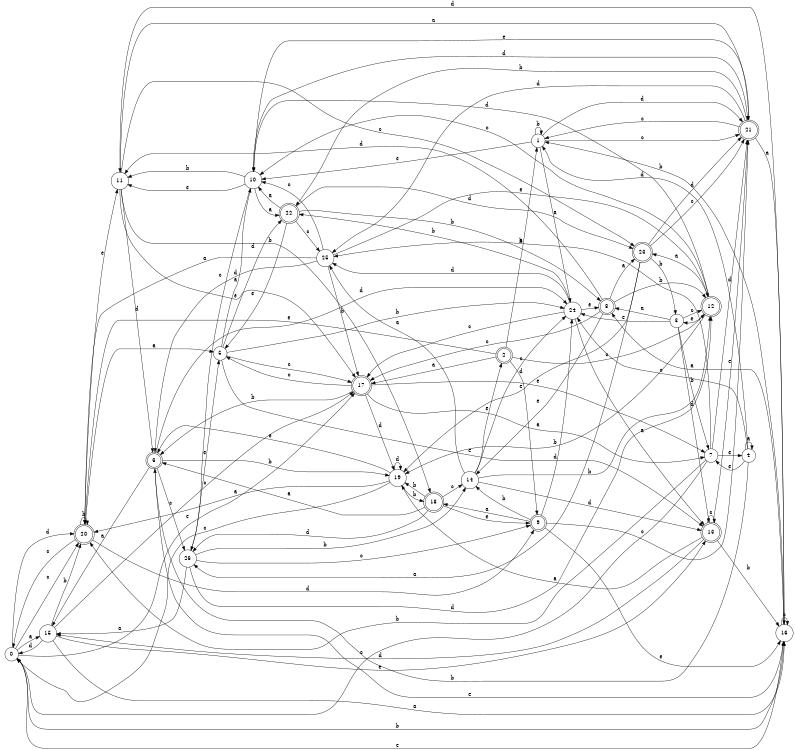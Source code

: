 digraph n22_2 {
__start0 [label="" shape="none"];

rankdir=LR;
size="8,5";

s0 [style="filled", color="black", fillcolor="white" shape="circle", label="0"];
s1 [style="filled", color="black", fillcolor="white" shape="circle", label="1"];
s2 [style="rounded,filled", color="black", fillcolor="white" shape="doublecircle", label="2"];
s3 [style="filled", color="black", fillcolor="white" shape="circle", label="3"];
s4 [style="filled", color="black", fillcolor="white" shape="circle", label="4"];
s5 [style="filled", color="black", fillcolor="white" shape="circle", label="5"];
s6 [style="rounded,filled", color="black", fillcolor="white" shape="doublecircle", label="6"];
s7 [style="filled", color="black", fillcolor="white" shape="circle", label="7"];
s8 [style="rounded,filled", color="black", fillcolor="white" shape="doublecircle", label="8"];
s9 [style="rounded,filled", color="black", fillcolor="white" shape="doublecircle", label="9"];
s10 [style="filled", color="black", fillcolor="white" shape="circle", label="10"];
s11 [style="filled", color="black", fillcolor="white" shape="circle", label="11"];
s12 [style="rounded,filled", color="black", fillcolor="white" shape="doublecircle", label="12"];
s13 [style="rounded,filled", color="black", fillcolor="white" shape="doublecircle", label="13"];
s14 [style="filled", color="black", fillcolor="white" shape="circle", label="14"];
s15 [style="filled", color="black", fillcolor="white" shape="circle", label="15"];
s16 [style="filled", color="black", fillcolor="white" shape="circle", label="16"];
s17 [style="rounded,filled", color="black", fillcolor="white" shape="doublecircle", label="17"];
s18 [style="rounded,filled", color="black", fillcolor="white" shape="doublecircle", label="18"];
s19 [style="filled", color="black", fillcolor="white" shape="circle", label="19"];
s20 [style="rounded,filled", color="black", fillcolor="white" shape="doublecircle", label="20"];
s21 [style="rounded,filled", color="black", fillcolor="white" shape="doublecircle", label="21"];
s22 [style="rounded,filled", color="black", fillcolor="white" shape="doublecircle", label="22"];
s23 [style="rounded,filled", color="black", fillcolor="white" shape="doublecircle", label="23"];
s24 [style="filled", color="black", fillcolor="white" shape="circle", label="24"];
s25 [style="filled", color="black", fillcolor="white" shape="circle", label="25"];
s26 [style="filled", color="black", fillcolor="white" shape="circle", label="26"];
s0 -> s15 [label="a"];
s0 -> s16 [label="b"];
s0 -> s20 [label="c"];
s0 -> s20 [label="d"];
s0 -> s17 [label="e"];
s1 -> s24 [label="a"];
s1 -> s1 [label="b"];
s1 -> s21 [label="c"];
s1 -> s21 [label="d"];
s1 -> s10 [label="e"];
s2 -> s17 [label="a"];
s2 -> s1 [label="b"];
s2 -> s12 [label="c"];
s2 -> s9 [label="d"];
s2 -> s20 [label="e"];
s3 -> s8 [label="a"];
s3 -> s7 [label="b"];
s3 -> s12 [label="c"];
s3 -> s13 [label="d"];
s3 -> s24 [label="e"];
s4 -> s4 [label="a"];
s4 -> s6 [label="b"];
s4 -> s24 [label="c"];
s4 -> s1 [label="d"];
s4 -> s7 [label="e"];
s5 -> s10 [label="a"];
s5 -> s24 [label="b"];
s5 -> s17 [label="c"];
s5 -> s22 [label="d"];
s5 -> s13 [label="e"];
s6 -> s15 [label="a"];
s6 -> s19 [label="b"];
s6 -> s26 [label="c"];
s6 -> s24 [label="d"];
s6 -> s16 [label="e"];
s7 -> s25 [label="a"];
s7 -> s20 [label="b"];
s7 -> s0 [label="c"];
s7 -> s21 [label="d"];
s7 -> s4 [label="e"];
s8 -> s23 [label="a"];
s8 -> s12 [label="b"];
s8 -> s17 [label="c"];
s8 -> s11 [label="d"];
s8 -> s14 [label="e"];
s9 -> s18 [label="a"];
s9 -> s14 [label="b"];
s9 -> s21 [label="c"];
s9 -> s24 [label="d"];
s9 -> s16 [label="e"];
s10 -> s22 [label="a"];
s10 -> s11 [label="b"];
s10 -> s26 [label="c"];
s10 -> s21 [label="d"];
s10 -> s11 [label="e"];
s11 -> s21 [label="a"];
s11 -> s18 [label="b"];
s11 -> s23 [label="c"];
s11 -> s6 [label="d"];
s11 -> s17 [label="e"];
s12 -> s23 [label="a"];
s12 -> s19 [label="b"];
s12 -> s10 [label="c"];
s12 -> s10 [label="d"];
s12 -> s3 [label="e"];
s13 -> s19 [label="a"];
s13 -> s16 [label="b"];
s13 -> s13 [label="c"];
s13 -> s15 [label="d"];
s13 -> s21 [label="e"];
s14 -> s25 [label="a"];
s14 -> s12 [label="b"];
s14 -> s24 [label="c"];
s14 -> s13 [label="d"];
s14 -> s2 [label="e"];
s15 -> s16 [label="a"];
s15 -> s20 [label="b"];
s15 -> s17 [label="c"];
s15 -> s0 [label="d"];
s15 -> s13 [label="e"];
s16 -> s8 [label="a"];
s16 -> s1 [label="b"];
s16 -> s16 [label="c"];
s16 -> s11 [label="d"];
s16 -> s0 [label="e"];
s17 -> s7 [label="a"];
s17 -> s6 [label="b"];
s17 -> s5 [label="c"];
s17 -> s19 [label="d"];
s17 -> s7 [label="e"];
s18 -> s6 [label="a"];
s18 -> s19 [label="b"];
s18 -> s14 [label="c"];
s18 -> s26 [label="d"];
s18 -> s9 [label="e"];
s19 -> s20 [label="a"];
s19 -> s18 [label="b"];
s19 -> s0 [label="c"];
s19 -> s19 [label="d"];
s19 -> s6 [label="e"];
s20 -> s5 [label="a"];
s20 -> s20 [label="b"];
s20 -> s0 [label="c"];
s20 -> s9 [label="d"];
s20 -> s11 [label="e"];
s21 -> s16 [label="a"];
s21 -> s22 [label="b"];
s21 -> s1 [label="c"];
s21 -> s25 [label="d"];
s21 -> s10 [label="e"];
s22 -> s10 [label="a"];
s22 -> s8 [label="b"];
s22 -> s25 [label="c"];
s22 -> s23 [label="d"];
s22 -> s5 [label="e"];
s23 -> s26 [label="a"];
s23 -> s3 [label="b"];
s23 -> s21 [label="c"];
s23 -> s21 [label="d"];
s23 -> s19 [label="e"];
s24 -> s13 [label="a"];
s24 -> s22 [label="b"];
s24 -> s17 [label="c"];
s24 -> s25 [label="d"];
s24 -> s8 [label="e"];
s25 -> s20 [label="a"];
s25 -> s17 [label="b"];
s25 -> s10 [label="c"];
s25 -> s6 [label="d"];
s25 -> s12 [label="e"];
s26 -> s15 [label="a"];
s26 -> s14 [label="b"];
s26 -> s9 [label="c"];
s26 -> s12 [label="d"];
s26 -> s5 [label="e"];

}
